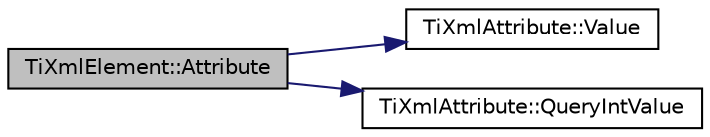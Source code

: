 digraph G
{
  edge [fontname="Helvetica",fontsize="10",labelfontname="Helvetica",labelfontsize="10"];
  node [fontname="Helvetica",fontsize="10",shape=record];
  rankdir="LR";
  Node1 [label="TiXmlElement::Attribute",height=0.2,width=0.4,color="black", fillcolor="grey75", style="filled" fontcolor="black"];
  Node1 -> Node2 [color="midnightblue",fontsize="10",style="solid",fontname="Helvetica"];
  Node2 [label="TiXmlAttribute::Value",height=0.2,width=0.4,color="black", fillcolor="white", style="filled",URL="$class_ti_xml_attribute.html#a0f874490eac8ca00ee0070765d0e97e3"];
  Node1 -> Node3 [color="midnightblue",fontsize="10",style="solid",fontname="Helvetica"];
  Node3 [label="TiXmlAttribute::QueryIntValue",height=0.2,width=0.4,color="black", fillcolor="white", style="filled",URL="$class_ti_xml_attribute.html#ad6c93088ee21af41a107931223339344"];
}
